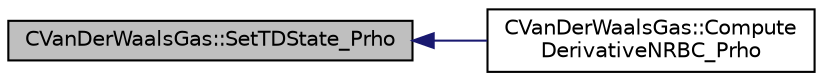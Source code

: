 digraph "CVanDerWaalsGas::SetTDState_Prho"
{
  edge [fontname="Helvetica",fontsize="10",labelfontname="Helvetica",labelfontsize="10"];
  node [fontname="Helvetica",fontsize="10",shape=record];
  rankdir="LR";
  Node22 [label="CVanDerWaalsGas::SetTDState_Prho",height=0.2,width=0.4,color="black", fillcolor="grey75", style="filled", fontcolor="black"];
  Node22 -> Node23 [dir="back",color="midnightblue",fontsize="10",style="solid",fontname="Helvetica"];
  Node23 [label="CVanDerWaalsGas::Compute\lDerivativeNRBC_Prho",height=0.2,width=0.4,color="black", fillcolor="white", style="filled",URL="$class_c_van_der_waals_gas.html#abb1c64a6a50c87555fd7d532b5e5a674",tooltip="compute some derivatives of enthalpy and entropy needed for subsonic inflow BC "];
}
